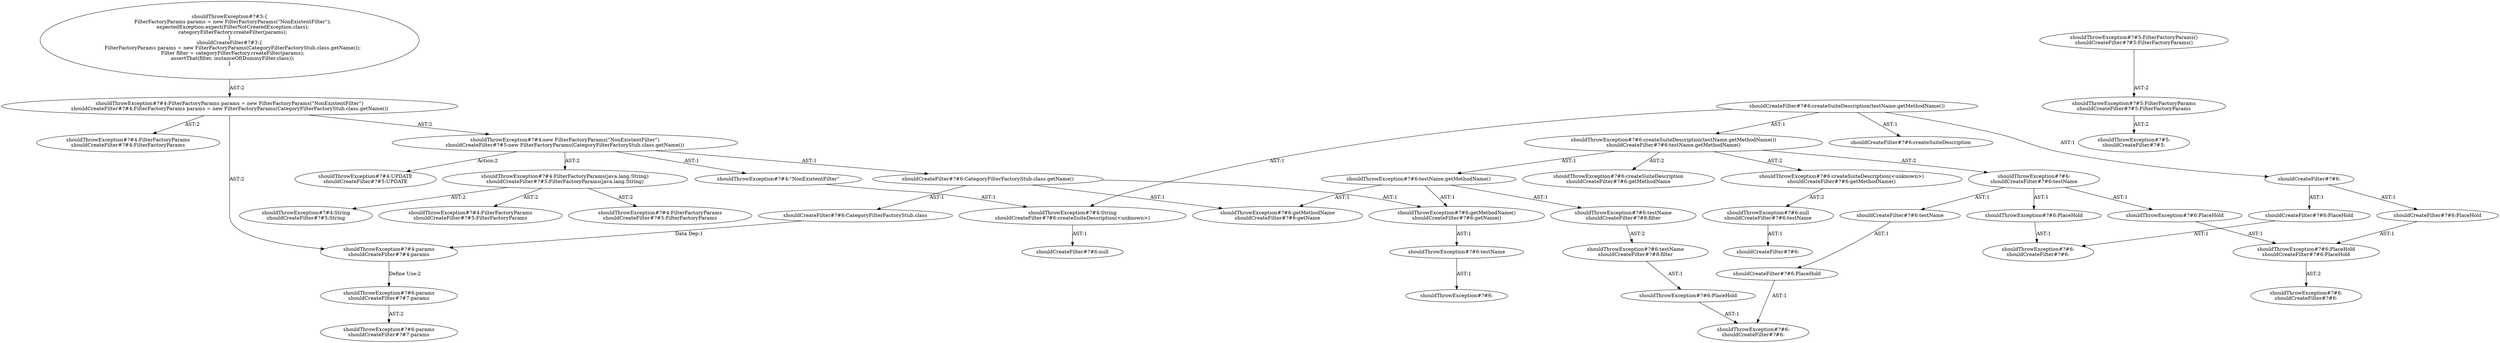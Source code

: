 digraph "Pattern" {
0 [label="shouldThrowException#?#4:UPDATE
shouldCreateFilter#?#5:UPDATE" shape=ellipse]
1 [label="shouldThrowException#?#4:new FilterFactoryParams(\"NonExistentFilter\")
shouldCreateFilter#?#5:new FilterFactoryParams(CategoryFilterFactoryStub.class.getName())" shape=ellipse]
2 [label="shouldThrowException#?#4:FilterFactoryParams params = new FilterFactoryParams(\"NonExistentFilter\")
shouldCreateFilter#?#4:FilterFactoryParams params = new FilterFactoryParams(CategoryFilterFactoryStub.class.getName())" shape=ellipse]
3 [label="shouldThrowException#?#3:\{
    FilterFactoryParams params = new FilterFactoryParams(\"NonExistentFilter\");
    expectedException.expect(FilterNotCreatedException.class);
    categoryFilterFactory.createFilter(params);
\}
shouldCreateFilter#?#3:\{
    FilterFactoryParams params = new FilterFactoryParams(CategoryFilterFactoryStub.class.getName());
    Filter filter = categoryFilterFactory.createFilter(params);
    assertThat(filter, instanceOf(DummyFilter.class));
\}" shape=ellipse]
4 [label="shouldThrowException#?#4:params
shouldCreateFilter#?#4:params" shape=ellipse]
5 [label="shouldThrowException#?#4:FilterFactoryParams
shouldCreateFilter#?#4:FilterFactoryParams" shape=ellipse]
6 [label="shouldThrowException#?#4:FilterFactoryParams(java.lang.String)
shouldCreateFilter#?#5:FilterFactoryParams(java.lang.String)" shape=ellipse]
7 [label="shouldThrowException#?#4:FilterFactoryParams
shouldCreateFilter#?#5:FilterFactoryParams" shape=ellipse]
8 [label="shouldThrowException#?#4:FilterFactoryParams
shouldCreateFilter#?#5:FilterFactoryParams" shape=ellipse]
9 [label="shouldThrowException#?#4:String
shouldCreateFilter#?#5:String" shape=ellipse]
10 [label="shouldThrowException#?#4:\"NonExistentFilter\"" shape=ellipse]
11 [label="shouldThrowException#?#4:String
shouldCreateFilter#?#6:createSuiteDescription(<unknown>)" shape=ellipse]
12 [label="shouldThrowException#?#5:FilterFactoryParams()
shouldCreateFilter#?#5:FilterFactoryParams()" shape=ellipse]
13 [label="shouldThrowException#?#5:FilterFactoryParams
shouldCreateFilter#?#5:FilterFactoryParams" shape=ellipse]
14 [label="shouldThrowException#?#5:
shouldCreateFilter#?#5:" shape=ellipse]
15 [label="shouldThrowException#?#6:createSuiteDescription(testName.getMethodName())
shouldCreateFilter#?#6:testName.getMethodName()" shape=ellipse]
16 [label="shouldThrowException#?#6:createSuiteDescription
shouldCreateFilter#?#6:getMethodName" shape=ellipse]
17 [label="shouldThrowException#?#6:
shouldCreateFilter#?#6:testName" shape=ellipse]
18 [label="shouldThrowException#?#6:PlaceHold" shape=ellipse]
19 [label="shouldThrowException#?#6:
shouldCreateFilter#?#6:" shape=ellipse]
20 [label="shouldThrowException#?#6:PlaceHold" shape=ellipse]
21 [label="shouldThrowException#?#6:PlaceHold
shouldCreateFilter#?#6:PlaceHold" shape=ellipse]
22 [label="shouldThrowException#?#6:
shouldCreateFilter#?#6:" shape=ellipse]
23 [label="shouldThrowException#?#6:params
shouldCreateFilter#?#7:params" shape=ellipse]
24 [label="shouldThrowException#?#6:params
shouldCreateFilter#?#7:params" shape=ellipse]
25 [label="shouldThrowException#?#6:createSuiteDescription(<unknown>)
shouldCreateFilter#?#6:getMethodName()" shape=ellipse]
26 [label="shouldThrowException#?#6:null
shouldCreateFilter#?#6:testName" shape=ellipse]
27 [label="shouldThrowException#?#6:testName.getMethodName()" shape=ellipse]
28 [label="shouldThrowException#?#6:getMethodName
shouldCreateFilter#?#6:getName" shape=ellipse]
29 [label="shouldThrowException#?#6:testName
shouldCreateFilter#?#8:filter" shape=ellipse]
30 [label="shouldThrowException#?#6:testName
shouldCreateFilter#?#8:filter" shape=ellipse]
31 [label="shouldThrowException#?#6:PlaceHold" shape=ellipse]
32 [label="shouldThrowException#?#6:
shouldCreateFilter#?#6:" shape=ellipse]
33 [label="shouldThrowException#?#6:getMethodName()
shouldCreateFilter#?#6:getName()" shape=ellipse]
34 [label="shouldThrowException#?#6:testName" shape=ellipse]
35 [label="shouldThrowException#?#6:" shape=ellipse]
36 [label="shouldCreateFilter#?#6:CategoryFilterFactoryStub.class.getName()" shape=ellipse]
37 [label="shouldCreateFilter#?#6:CategoryFilterFactoryStub.class" shape=ellipse]
38 [label="shouldCreateFilter#?#6:createSuiteDescription(testName.getMethodName())" shape=ellipse]
39 [label="shouldCreateFilter#?#6:" shape=ellipse]
40 [label="shouldCreateFilter#?#6:PlaceHold" shape=ellipse]
41 [label="shouldCreateFilter#?#6:" shape=ellipse]
42 [label="shouldCreateFilter#?#6:createSuiteDescription" shape=ellipse]
43 [label="shouldCreateFilter#?#6:PlaceHold" shape=ellipse]
44 [label="shouldCreateFilter#?#6:PlaceHold" shape=ellipse]
45 [label="shouldCreateFilter#?#6:null" shape=ellipse]
46 [label="shouldCreateFilter#?#6:testName" shape=ellipse]
1 -> 0 [label="Action:2"];
1 -> 6 [label="AST:2"];
1 -> 10 [label="AST:1"];
1 -> 36 [label="AST:1"];
2 -> 1 [label="AST:2"];
2 -> 4 [label="AST:2"];
2 -> 5 [label="AST:2"];
3 -> 2 [label="AST:2"];
4 -> 23 [label="Define Use:2"];
6 -> 7 [label="AST:2"];
6 -> 8 [label="AST:2"];
6 -> 9 [label="AST:2"];
10 -> 11 [label="AST:1"];
11 -> 45 [label="AST:1"];
12 -> 13 [label="AST:2"];
13 -> 14 [label="AST:2"];
15 -> 16 [label="AST:2"];
15 -> 17 [label="AST:2"];
15 -> 25 [label="AST:2"];
15 -> 27 [label="AST:1"];
17 -> 18 [label="AST:1"];
17 -> 20 [label="AST:1"];
17 -> 46 [label="AST:1"];
18 -> 19 [label="AST:1"];
20 -> 21 [label="AST:1"];
21 -> 22 [label="AST:2"];
23 -> 24 [label="AST:2"];
25 -> 26 [label="AST:2"];
26 -> 41 [label="AST:1"];
27 -> 28 [label="AST:1"];
27 -> 29 [label="AST:1"];
27 -> 33 [label="AST:1"];
29 -> 30 [label="AST:2"];
30 -> 31 [label="AST:1"];
31 -> 32 [label="AST:1"];
33 -> 34 [label="AST:1"];
34 -> 35 [label="AST:1"];
36 -> 28 [label="AST:1"];
36 -> 37 [label="AST:1"];
36 -> 33 [label="AST:1"];
37 -> 4 [label="Data Dep:1"];
38 -> 42 [label="AST:1"];
38 -> 39 [label="AST:1"];
38 -> 11 [label="AST:1"];
38 -> 15 [label="AST:1"];
39 -> 43 [label="AST:1"];
39 -> 40 [label="AST:1"];
40 -> 21 [label="AST:1"];
43 -> 19 [label="AST:1"];
44 -> 32 [label="AST:1"];
46 -> 44 [label="AST:1"];
}